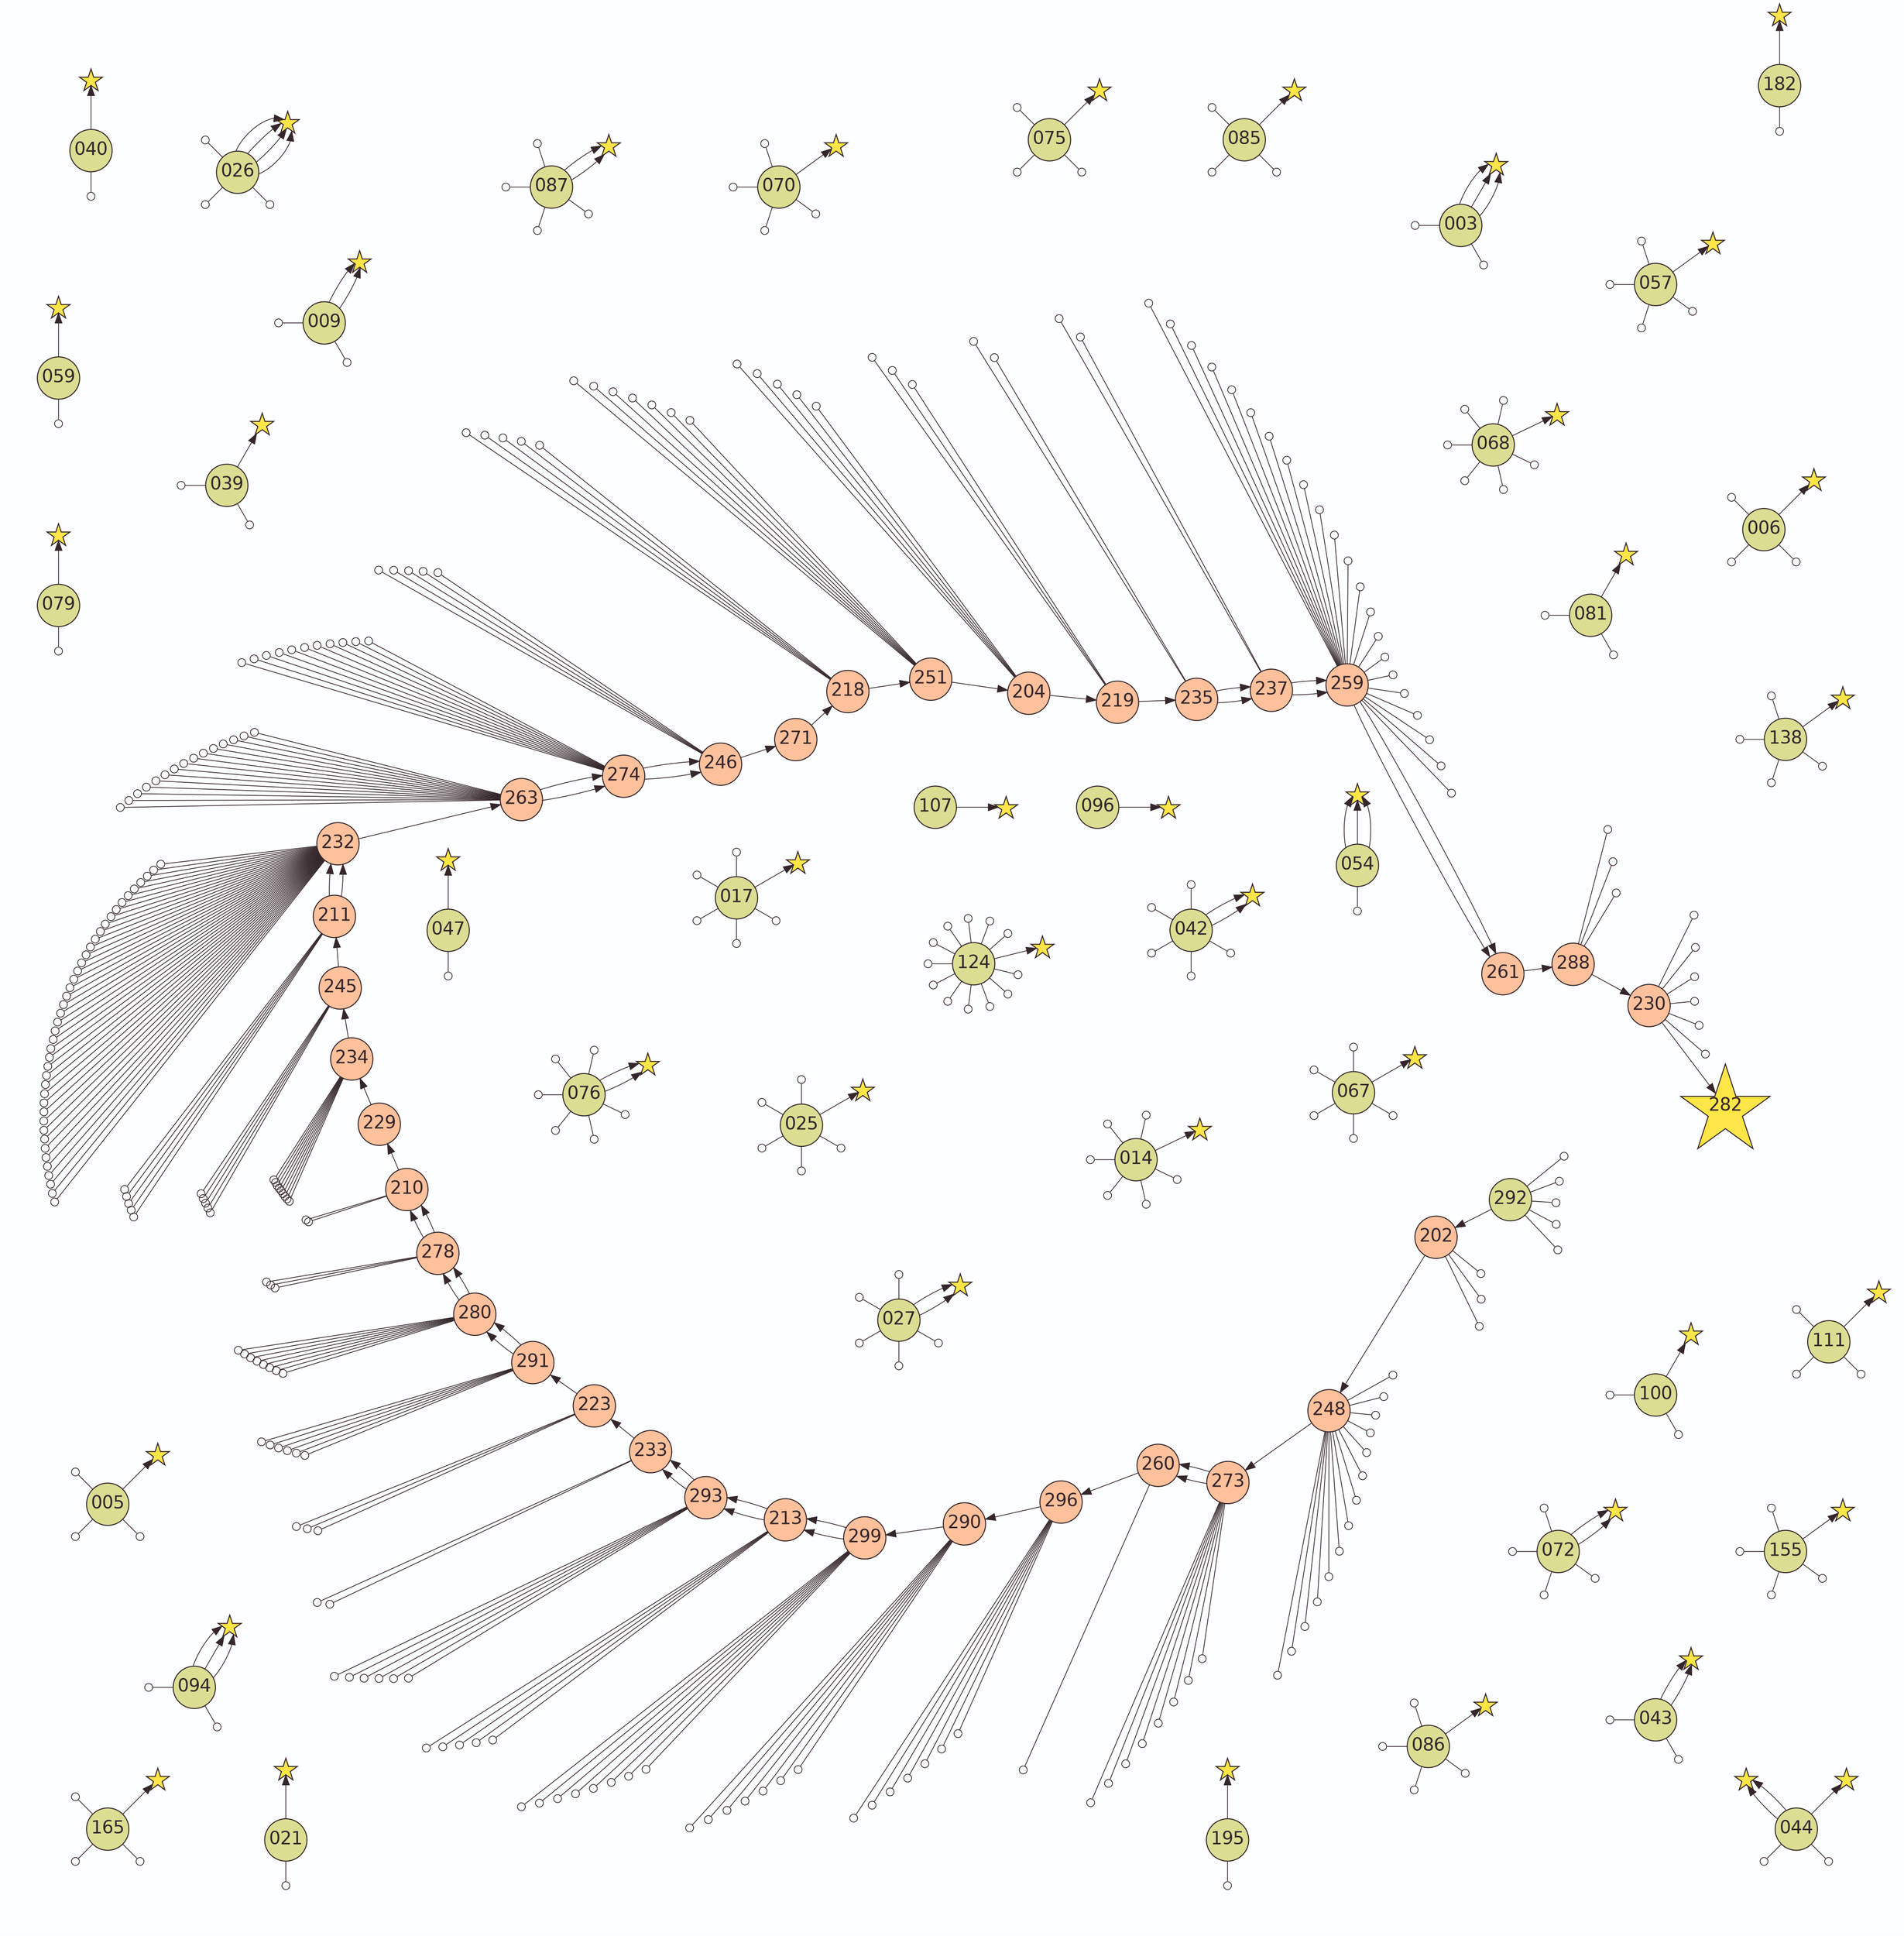 digraph G {
    layout=twopi
    bgcolor="#FDFEFF"
    edge [color="#34262B" penwidth=0.75]
    node [
        shape=star
        fixedsize=true
        width=0.3
        height=0.3
        fillcolor="#FEE548"
        color="#34262B"
        fontcolor="#34262B"
        fontsize=18
        penwidth=1
        style=filled
        label=""
    ]
    277188057325886 193463557666227 193463557666227 183113509967069 187585923555809 121547412884536 248047814572261 248047814572261 90839909553096 280810661380076 280810661380076 56523494026760 56523494026760 56523494026760 77191907184689 198349216940721 50068316509299 86020561798569 86020561798569 37656912964149 37656912964149 50472338226093 42814922775400 14765676305589 14765676305589 73069103461713 73069103461713 73069103461713 109257705314666 109257705314666 109257705314666 109257705314666 267012322877659 59808599954897 229235892734731 35875823604479 78667387772607 78351283341893 78351283341893 37273556577796 92758902033365 213717463157466 27307432946935 258931831344922 48024087451588 132630497279838 75342239292029 75342239292029 75342239292029 53595474351913 53595474351913 12529280485280 245953508436144 212158702622992 181703762544442 31366715971326 158529861128224 194375321202985 158853303138975
    node [
        width=1.2
        height=1.2
        fontname=Helvetica
        label="\N"
    ]
    282
    node [
        width=0.6
        height=0.6
        shape=circle
        fillcolor="#FFC19C"
    ]
    202 248 273 260 260 296 290 299 213 213 293 293 233 233 223 291 280 280 278 278 210 210 229 234 245 211 232 232 263 274 274 246 246 271 218 251 204 219 235 237 237 259 259 261 261 288 230 282
    node [fillcolor="#DBDE92"]
    096 -> 277188057325886
    072 -> 193463557666227
    072 -> 193463557666227
    025 -> 183113509967069
    081 -> 187585923555809
    014 -> 121547412884536
    009 -> 248047814572261
    009 -> 248047814572261
    057 -> 90839909553096
    042 -> 280810661380076
    042 -> 280810661380076
    054 -> 56523494026760
    054 -> 56523494026760
    054 -> 56523494026760
    047 -> 77191907184689
    017 -> 198349216940721
    100 -> 50068316509299
    043 -> 86020561798569
    043 -> 86020561798569
    027 -> 37656912964149
    027 -> 37656912964149
    006 -> 50472338226093
    040 -> 42814922775400
    076 -> 14765676305589
    076 -> 14765676305589
    003 -> 73069103461713
    003 -> 73069103461713
    003 -> 73069103461713
    026 -> 109257705314666
    026 -> 109257705314666
    026 -> 109257705314666
    026 -> 109257705314666
    085 -> 267012322877659
    059 -> 59808599954897
    086 -> 229235892734731
    075 -> 35875823604479
    044 -> 78667387772607
    044 -> 78351283341893
    044 -> 78351283341893
    079 -> 37273556577796
    070 -> 92758902033365
    039 -> 213717463157466
    005 -> 27307432946935
    021 -> 258931831344922
    068 -> 48024087451588
    067 -> 132630497279838
    094 -> 75342239292029
    094 -> 75342239292029
    094 -> 75342239292029
    087 -> 53595474351913
    087 -> 53595474351913
    155 -> 12529280485280
    165 -> 245953508436144
    195 -> 212158702622992
    124 -> 181703762544442
    111 -> 31366715971326
    138 -> 158529861128224
    182 -> 194375321202985
    107 -> 158853303138975
    292 -> 202
    202 -> 248
    248 -> 273
    273 -> 260
    273 -> 260
    260 -> 296
    296 -> 290
    290 -> 299
    299 -> 213
    299 -> 213
    213 -> 293
    213 -> 293
    293 -> 233
    293 -> 233
    233 -> 223
    223 -> 291
    291 -> 280
    291 -> 280
    280 -> 278
    280 -> 278
    278 -> 210
    278 -> 210
    210 -> 229
    229 -> 234
    234 -> 245
    245 -> 211
    211 -> 232
    211 -> 232
    232 -> 263
    263 -> 274
    263 -> 274
    274 -> 246
    274 -> 246
    246 -> 271
    271 -> 218
    218 -> 251
    251 -> 204
    204 -> 219
    219 -> 235
    235 -> 237
    235 -> 237
    237 -> 259
    237 -> 259
    259 -> 261
    259 -> 261
    261 -> 288
    288 -> 230
    230 -> 282
    node [style=invisible label=""]
    193463557666252 193743550563860 193463557666217 193743550563855 183167671285037 182858560038455 182998176299781 183276189040462 183000807628776 194003821589142 260431693368971 119812395059772 121924365177844 122768561905404 64540135534716 119422735518001 116949542988776 251537981122471 251980718548679 184208157323185 92879073826418 88331961619126 88604796156169 241544306787417 240449013426256 281217137818552 270846971315108 281209989032067 37125092842797 105055631015335 198960710661708 199516038603902 198820741262344 199103484301797 199495409130324 84866887415110 47348731903635 48142586873452 182120465534700 26889920161899 43364771536497 251826711616500 33849317000719950 10984135577114498 5568317659972791 88200374929049 38379780096718 3606266092365737 1363658905667 1140649861091965 111400517514867 20876888602381254 3765973103574 4076983263626 85187329626560 122491066282750 108843736867662 108248540469739 61736519025127 266557495327900 266557495327903 266557495321653 59808599960361 228707185004205 229772732021703 228707185004034 228707185004598 36145719744345 36044330615781 35875823604304 78667387772449 78908893493823 250785144629200 96687687036512 94012450071865 37747045944241 95601618642616 213717463157469 214433868667541 27555291558099 318745209961845 4074453282648 258931831344919 48064332040212 52086394064277 52621093916065 50428172136824 54155881459865 67817396933577 120561132657399 126963131636378 135003789869154 133085928656854 95355614315712 85933205320389 86062602977904 53857358872486 68533660443226 54422903432977 53925659966243 9111771762456 12529280485281 12529280485286 12529280485311 218388804654969 226449761564089 214919564663262 269079933836042 184516261384814 209514736117926 181703762544444 184544036706438 270143499760669 181703762557063 185100220566341 181703762544437 190807697424207 196888587060616 184544036706463 178211729085067 101907163306198 39036024478566 34206661662518 160361311153096 160361311153097 195733002336176 158529861128255 194822608542258 201571967109203 198625547535885 199213448215537 170503107996136 236688449219138 132644663458527 199153285283393 199322051023004 145527136217977 165769410024475 145180749150614 145840505317166 180943865776813 163369403918815 146930473136652 142585425499761 151720851164865 154105594422951 147028646639341 149247564331413 71494263716792 188306757897563 23691086039168 142618897171581 17691026110810 247106483908566 249871555863056 24565839876064 18964888453659 248991784510317 98793460417941 125597535681467 3045080669241027 3035757461743762 126988731260579 125211719397012 2571875979384915 20809511116400729 815596153333697 189231632539198 190336680744390 3604251063813802 2862171776794621 191020162886889 190174917005301 2524283064090467 1642024652348082 117017318113031 271420708646073 270914523185270 260499047309747 2868163810548786 261010371019703 74969635200158 75720352584793 75654746139764 75249317352774 75334382275750 145143121334561 145143121332340 145143121335087 145333237820481 145143121332343 145924236347067 185354838924717 188964717342075 136160796981754 135804743460606 132059668052292 333504145327148 267040029204561 267040029204565 267040029204562 268177204460686 278858312165958 149370938955049 258809698593154 259391792726019 268505265157097 259176812020094 257565629566432 268902825508046 34636246397958 243840687043862 362903624586901 528131746447863 138338939924373 382578095814661 261695855317106 262290648535381 262587422078628 262070208998013 261830134289999 262707805346060 261778640133240 262670785166831 262430085125826 52099774827140 51183038289660 243576796922324 44664552794964 59390034344982 256704908758893 261085848554091 260325676459302 467703788993279 947889336801486 234954911402650 261503299063889 258208674654736 196700355841569 209989260833886 231260061189174 229219442158753 240484447349862 709265611157851 864389066863901 533374464726129 385316082402840 265781034730106 108382161665422 149117028419993 229790530710399 245700595178544 226817371063177 235460179062003 232480411850387 369128524266795 962838373924589 231368366485287 235437726697949 239327759650940 245938712920105 214361737754902 218815583798298 245981032909388 242738297721200 218801383846905 240847418171133 232760847424559 229586833877971 239839523421566 237521774683445 230456538132719 229246892800162 238572901241187 244991132768566 229043350070416 1405207101546906 490400837948911 416130822929810 385787259828014 292654174690071 285699827291660 721656131683314 115771615269385 8365294485842495 635028593249511 33349522936254009 55092538921638 634135164415057 352510009376812 410032568693831 324865222761506 4430990737371 891726629611707 549284375463424 25336120359879576 884518111191920 547414565539939 13983406069174814 2746414034699840 965274547856339 397105722529039 368985381060105 239941093326918 154547339032691 239054649666519 1778512000621900 17918152097798562 249961722537316 248195586446459 249961722431089 247052078967606 249961722536540 188928760945192 188928760524530 188928636396226 188928636384438 185760473662001 185760473674375 188928636280288 84013873492929 190949485003327 81933409589245 83210499592948 81705734753604 89286686266550 256005131427014 250984461127889 34773890117117 34182507252199 9284252300623 12783678956094 40580579041333 4051177071861861 1353980202981 40970033352847 40970033352908 40970033352907 40970033352955 22145251145310 10200756059032 200611740134831 45525154891556 45525154891562 40970033352906 40970033352901 40970033352909 40970033352904 40970033352905 40970033352900 2177423480058655 611376515953731 36864178810838 36864178810833 192569674936728 176192663713460 185104865261726 367532116593824 82761685203165 79583707664199 79836054254260 81436697067876 84012877103092
    edge [arrowhead=odot]
    072 -> 193463557666252
    072 -> 193743550563860
    072 -> 193463557666217
    072 -> 193743550563855
    025 -> 183167671285037
    025 -> 182858560038455
    025 -> 182998176299781
    025 -> 183276189040462
    025 -> 183000807628776
    081 -> 194003821589142
    081 -> 260431693368971
    014 -> 119812395059772
    014 -> 121924365177844
    014 -> 122768561905404
    014 -> 64540135534716
    014 -> 119422735518001
    014 -> 116949542988776
    009 -> 251537981122471
    009 -> 251980718548679
    057 -> 184208157323185
    057 -> 92879073826418
    057 -> 88331961619126
    057 -> 88604796156169
    042 -> 241544306787417
    042 -> 240449013426256
    042 -> 281217137818552
    042 -> 270846971315108
    042 -> 281209989032067
    054 -> 37125092842797
    047 -> 105055631015335
    017 -> 198960710661708
    017 -> 199516038603902
    017 -> 198820741262344
    017 -> 199103484301797
    017 -> 199495409130324
    100 -> 84866887415110
    100 -> 47348731903635
    043 -> 48142586873452
    043 -> 182120465534700
    027 -> 26889920161899
    027 -> 43364771536497
    027 -> 251826711616500
    027 -> 33849317000719950
    027 -> 10984135577114498
    006 -> 5568317659972791
    006 -> 88200374929049
    006 -> 38379780096718
    040 -> 3606266092365737
    076 -> 1363658905667
    076 -> 1140649861091965
    076 -> 111400517514867
    076 -> 20876888602381254
    076 -> 3765973103574
    076 -> 4076983263626
    003 -> 85187329626560
    003 -> 122491066282750
    026 -> 108843736867662
    026 -> 108248540469739
    026 -> 61736519025127
    085 -> 266557495327900
    085 -> 266557495327903
    085 -> 266557495321653
    059 -> 59808599960361
    086 -> 228707185004205
    086 -> 229772732021703
    086 -> 228707185004034
    086 -> 228707185004598
    075 -> 36145719744345
    075 -> 36044330615781
    075 -> 35875823604304
    044 -> 78667387772449
    044 -> 78908893493823
    079 -> 250785144629200
    070 -> 96687687036512
    070 -> 94012450071865
    070 -> 37747045944241
    070 -> 95601618642616
    039 -> 213717463157469
    039 -> 214433868667541
    005 -> 27555291558099
    005 -> 318745209961845
    005 -> 4074453282648
    021 -> 258931831344919
    068 -> 48064332040212
    068 -> 52086394064277
    068 -> 52621093916065
    068 -> 50428172136824
    068 -> 54155881459865
    068 -> 67817396933577
    067 -> 120561132657399
    067 -> 126963131636378
    067 -> 135003789869154
    067 -> 133085928656854
    067 -> 95355614315712
    094 -> 85933205320389
    094 -> 86062602977904
    087 -> 53857358872486
    087 -> 68533660443226
    087 -> 54422903432977
    087 -> 53925659966243
    155 -> 9111771762456
    155 -> 12529280485281
    155 -> 12529280485286
    155 -> 12529280485311
    165 -> 218388804654969
    165 -> 226449761564089
    165 -> 214919564663262
    195 -> 269079933836042
    124 -> 184516261384814
    124 -> 209514736117926
    124 -> 181703762544444
    124 -> 184544036706438
    124 -> 270143499760669
    124 -> 181703762557063
    124 -> 185100220566341
    124 -> 181703762544437
    124 -> 190807697424207
    124 -> 196888587060616
    124 -> 184544036706463
    124 -> 178211729085067
    111 -> 101907163306198
    111 -> 39036024478566
    111 -> 34206661662518
    138 -> 160361311153096
    138 -> 160361311153097
    138 -> 195733002336176
    138 -> 158529861128255
    182 -> 194822608542258
    292 -> 201571967109203
    292 -> 198625547535885
    292 -> 199213448215537
    292 -> 170503107996136
    292 -> 236688449219138
    202 -> 132644663458527
    202 -> 199153285283393
    202 -> 199322051023004
    248 -> 145527136217977
    248 -> 165769410024475
    248 -> 145180749150614
    248 -> 145840505317166
    248 -> 180943865776813
    248 -> 163369403918815
    248 -> 146930473136652
    248 -> 142585425499761
    248 -> 151720851164865
    248 -> 154105594422951
    248 -> 147028646639341
    248 -> 149247564331413
    248 -> 71494263716792
    248 -> 188306757897563
    273 -> 23691086039168
    273 -> 142618897171581
    273 -> 17691026110810
    273 -> 247106483908566
    273 -> 249871555863056
    273 -> 24565839876064
    273 -> 18964888453659
    273 -> 248991784510317
    260 -> 98793460417941
    296 -> 125597535681467
    296 -> 3045080669241027
    296 -> 3035757461743762
    296 -> 126988731260579
    296 -> 125211719397012
    296 -> 2571875979384915
    296 -> 20809511116400729
    290 -> 815596153333697
    290 -> 189231632539198
    290 -> 190336680744390
    290 -> 3604251063813802
    290 -> 2862171776794621
    290 -> 191020162886889
    290 -> 190174917005301
    299 -> 2524283064090467
    299 -> 1642024652348082
    299 -> 117017318113031
    299 -> 271420708646073
    299 -> 270914523185270
    299 -> 260499047309747
    299 -> 2868163810548786
    299 -> 261010371019703
    213 -> 74969635200158
    213 -> 75720352584793
    213 -> 75654746139764
    213 -> 75249317352774
    213 -> 75334382275750
    293 -> 145143121334561
    293 -> 145143121332340
    293 -> 145143121335087
    293 -> 145333237820481
    293 -> 145143121332343
    293 -> 145924236347067
    233 -> 185354838924717
    233 -> 188964717342075
    223 -> 136160796981754
    223 -> 135804743460606
    223 -> 132059668052292
    291 -> 333504145327148
    291 -> 267040029204561
    291 -> 267040029204565
    291 -> 267040029204562
    291 -> 268177204460686
    291 -> 278858312165958
    280 -> 149370938955049
    280 -> 258809698593154
    280 -> 259391792726019
    280 -> 268505265157097
    280 -> 259176812020094
    280 -> 257565629566432
    280 -> 268902825508046
    280 -> 34636246397958
    278 -> 243840687043862
    278 -> 362903624586901
    278 -> 528131746447863
    210 -> 138338939924373
    210 -> 382578095814661
    234 -> 261695855317106
    234 -> 262290648535381
    234 -> 262587422078628
    234 -> 262070208998013
    234 -> 261830134289999
    234 -> 262707805346060
    234 -> 261778640133240
    234 -> 262670785166831
    234 -> 262430085125826
    245 -> 52099774827140
    245 -> 51183038289660
    245 -> 243576796922324
    245 -> 44664552794964
    245 -> 59390034344982
    211 -> 256704908758893
    211 -> 261085848554091
    211 -> 260325676459302
    211 -> 467703788993279
    211 -> 947889336801486
    232 -> 234954911402650
    232 -> 261503299063889
    232 -> 258208674654736
    232 -> 196700355841569
    232 -> 209989260833886
    232 -> 231260061189174
    232 -> 229219442158753
    232 -> 240484447349862
    232 -> 709265611157851
    232 -> 864389066863901
    232 -> 533374464726129
    232 -> 385316082402840
    232 -> 265781034730106
    232 -> 108382161665422
    232 -> 149117028419993
    232 -> 229790530710399
    232 -> 245700595178544
    232 -> 226817371063177
    232 -> 235460179062003
    232 -> 232480411850387
    232 -> 369128524266795
    232 -> 962838373924589
    232 -> 231368366485287
    232 -> 235437726697949
    232 -> 239327759650940
    232 -> 245938712920105
    232 -> 214361737754902
    232 -> 218815583798298
    232 -> 245981032909388
    232 -> 242738297721200
    232 -> 218801383846905
    232 -> 240847418171133
    232 -> 232760847424559
    232 -> 229586833877971
    232 -> 239839523421566
    232 -> 237521774683445
    232 -> 230456538132719
    232 -> 229246892800162
    232 -> 238572901241187
    232 -> 244991132768566
    232 -> 229043350070416
    232 -> 1405207101546906
    263 -> 490400837948911
    263 -> 416130822929810
    263 -> 385787259828014
    263 -> 292654174690071
    263 -> 285699827291660
    263 -> 721656131683314
    263 -> 115771615269385
    263 -> 8365294485842495
    263 -> 635028593249511
    263 -> 33349522936254009
    263 -> 55092538921638
    263 -> 634135164415057
    263 -> 352510009376812
    263 -> 410032568693831
    263 -> 324865222761506
    274 -> 4430990737371
    274 -> 891726629611707
    274 -> 549284375463424
    274 -> 25336120359879576
    274 -> 884518111191920
    274 -> 547414565539939
    274 -> 13983406069174814
    274 -> 2746414034699840
    274 -> 965274547856339
    274 -> 397105722529039
    274 -> 368985381060105
    246 -> 239941093326918
    246 -> 154547339032691
    246 -> 239054649666519
    246 -> 1778512000621900
    246 -> 17918152097798562
    218 -> 249961722537316
    218 -> 248195586446459
    218 -> 249961722431089
    218 -> 247052078967606
    218 -> 249961722536540
    251 -> 188928760945192
    251 -> 188928760524530
    251 -> 188928636396226
    251 -> 188928636384438
    251 -> 185760473662001
    251 -> 185760473674375
    251 -> 188928636280288
    204 -> 84013873492929
    204 -> 190949485003327
    204 -> 81933409589245
    204 -> 83210499592948
    204 -> 81705734753604
    219 -> 89286686266550
    219 -> 256005131427014
    219 -> 250984461127889
    235 -> 34773890117117
    235 -> 34182507252199
    237 -> 9284252300623
    237 -> 12783678956094
    259 -> 40580579041333
    259 -> 4051177071861861
    259 -> 1353980202981
    259 -> 40970033352847
    259 -> 40970033352908
    259 -> 40970033352907
    259 -> 40970033352955
    259 -> 22145251145310
    259 -> 10200756059032
    259 -> 200611740134831
    259 -> 45525154891556
    259 -> 45525154891562
    259 -> 40970033352906
    259 -> 40970033352901
    259 -> 40970033352909
    259 -> 40970033352904
    259 -> 40970033352905
    259 -> 40970033352900
    259 -> 2177423480058655
    259 -> 611376515953731
    259 -> 36864178810838
    259 -> 36864178810833
    288 -> 192569674936728
    288 -> 176192663713460
    288 -> 185104865261726
    230 -> 367532116593824
    230 -> 82761685203165
    230 -> 79583707664199
    230 -> 79836054254260
    230 -> 81436697067876
    230 -> 84012877103092
}
